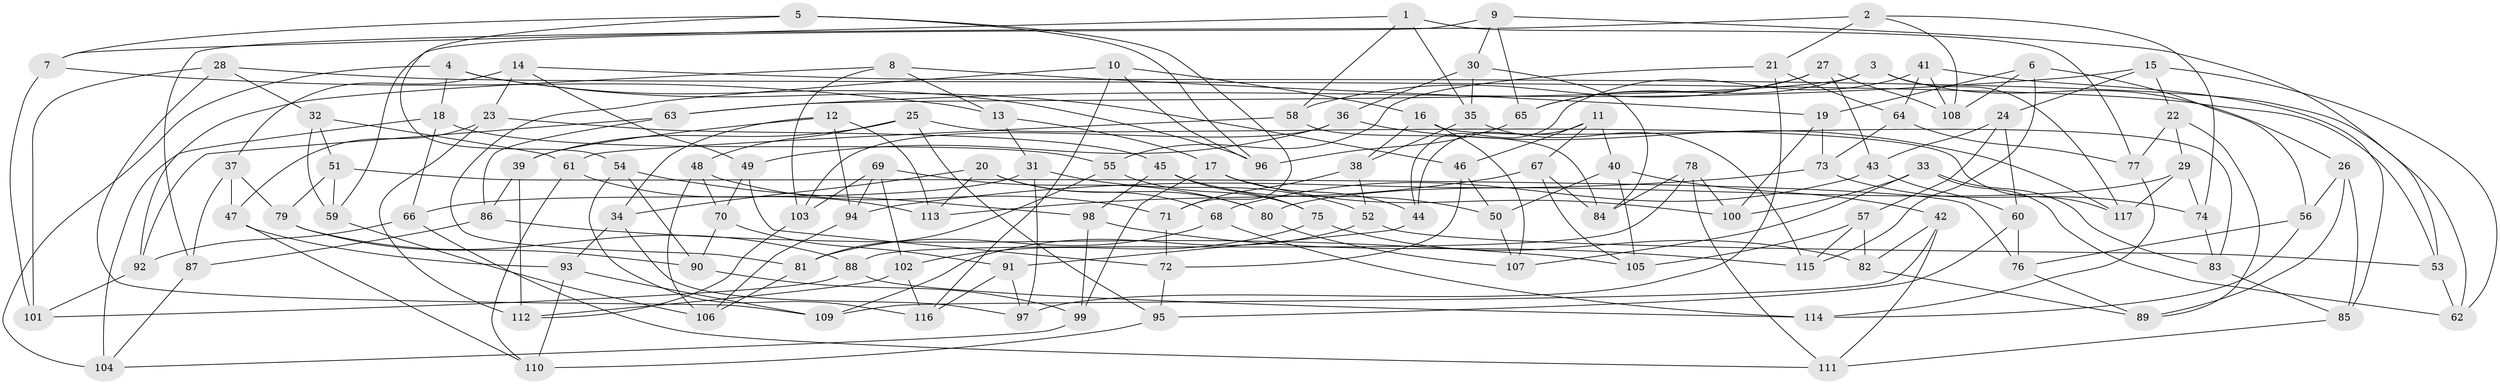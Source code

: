 // Generated by graph-tools (version 1.1) at 2025/16/03/09/25 04:16:36]
// undirected, 117 vertices, 234 edges
graph export_dot {
graph [start="1"]
  node [color=gray90,style=filled];
  1;
  2;
  3;
  4;
  5;
  6;
  7;
  8;
  9;
  10;
  11;
  12;
  13;
  14;
  15;
  16;
  17;
  18;
  19;
  20;
  21;
  22;
  23;
  24;
  25;
  26;
  27;
  28;
  29;
  30;
  31;
  32;
  33;
  34;
  35;
  36;
  37;
  38;
  39;
  40;
  41;
  42;
  43;
  44;
  45;
  46;
  47;
  48;
  49;
  50;
  51;
  52;
  53;
  54;
  55;
  56;
  57;
  58;
  59;
  60;
  61;
  62;
  63;
  64;
  65;
  66;
  67;
  68;
  69;
  70;
  71;
  72;
  73;
  74;
  75;
  76;
  77;
  78;
  79;
  80;
  81;
  82;
  83;
  84;
  85;
  86;
  87;
  88;
  89;
  90;
  91;
  92;
  93;
  94;
  95;
  96;
  97;
  98;
  99;
  100;
  101;
  102;
  103;
  104;
  105;
  106;
  107;
  108;
  109;
  110;
  111;
  112;
  113;
  114;
  115;
  116;
  117;
  1 -- 35;
  1 -- 7;
  1 -- 58;
  1 -- 77;
  2 -- 74;
  2 -- 21;
  2 -- 108;
  2 -- 87;
  3 -- 117;
  3 -- 65;
  3 -- 63;
  3 -- 26;
  4 -- 18;
  4 -- 104;
  4 -- 46;
  4 -- 96;
  5 -- 54;
  5 -- 7;
  5 -- 71;
  5 -- 96;
  6 -- 108;
  6 -- 19;
  6 -- 115;
  6 -- 56;
  7 -- 101;
  7 -- 13;
  8 -- 92;
  8 -- 103;
  8 -- 13;
  8 -- 19;
  9 -- 30;
  9 -- 53;
  9 -- 59;
  9 -- 65;
  10 -- 81;
  10 -- 96;
  10 -- 116;
  10 -- 16;
  11 -- 67;
  11 -- 44;
  11 -- 46;
  11 -- 40;
  12 -- 113;
  12 -- 94;
  12 -- 34;
  12 -- 39;
  13 -- 17;
  13 -- 31;
  14 -- 37;
  14 -- 49;
  14 -- 62;
  14 -- 23;
  15 -- 24;
  15 -- 22;
  15 -- 62;
  15 -- 63;
  16 -- 107;
  16 -- 38;
  16 -- 83;
  17 -- 99;
  17 -- 44;
  17 -- 100;
  18 -- 104;
  18 -- 66;
  18 -- 55;
  19 -- 73;
  19 -- 100;
  20 -- 68;
  20 -- 34;
  20 -- 113;
  20 -- 80;
  21 -- 97;
  21 -- 55;
  21 -- 64;
  22 -- 89;
  22 -- 77;
  22 -- 29;
  23 -- 47;
  23 -- 112;
  23 -- 45;
  24 -- 57;
  24 -- 43;
  24 -- 60;
  25 -- 39;
  25 -- 48;
  25 -- 117;
  25 -- 95;
  26 -- 56;
  26 -- 89;
  26 -- 85;
  27 -- 65;
  27 -- 58;
  27 -- 108;
  27 -- 43;
  28 -- 32;
  28 -- 53;
  28 -- 101;
  28 -- 109;
  29 -- 117;
  29 -- 74;
  29 -- 80;
  30 -- 84;
  30 -- 36;
  30 -- 35;
  31 -- 52;
  31 -- 66;
  31 -- 97;
  32 -- 51;
  32 -- 61;
  32 -- 59;
  33 -- 83;
  33 -- 100;
  33 -- 62;
  33 -- 107;
  34 -- 97;
  34 -- 93;
  35 -- 38;
  35 -- 115;
  36 -- 117;
  36 -- 103;
  36 -- 49;
  37 -- 79;
  37 -- 47;
  37 -- 87;
  38 -- 52;
  38 -- 71;
  39 -- 112;
  39 -- 86;
  40 -- 50;
  40 -- 42;
  40 -- 105;
  41 -- 85;
  41 -- 108;
  41 -- 44;
  41 -- 64;
  42 -- 111;
  42 -- 82;
  42 -- 109;
  43 -- 60;
  43 -- 68;
  44 -- 91;
  45 -- 98;
  45 -- 75;
  45 -- 50;
  46 -- 72;
  46 -- 50;
  47 -- 110;
  47 -- 93;
  48 -- 106;
  48 -- 70;
  48 -- 71;
  49 -- 72;
  49 -- 70;
  50 -- 107;
  51 -- 59;
  51 -- 76;
  51 -- 79;
  52 -- 53;
  52 -- 109;
  53 -- 62;
  54 -- 90;
  54 -- 98;
  54 -- 116;
  55 -- 81;
  55 -- 75;
  56 -- 114;
  56 -- 76;
  57 -- 105;
  57 -- 82;
  57 -- 115;
  58 -- 61;
  58 -- 84;
  59 -- 106;
  60 -- 76;
  60 -- 95;
  61 -- 113;
  61 -- 110;
  63 -- 86;
  63 -- 92;
  64 -- 77;
  64 -- 73;
  65 -- 96;
  66 -- 111;
  66 -- 92;
  67 -- 113;
  67 -- 84;
  67 -- 105;
  68 -- 114;
  68 -- 81;
  69 -- 103;
  69 -- 102;
  69 -- 94;
  69 -- 80;
  70 -- 91;
  70 -- 90;
  71 -- 72;
  72 -- 95;
  73 -- 74;
  73 -- 94;
  74 -- 83;
  75 -- 82;
  75 -- 102;
  76 -- 89;
  77 -- 114;
  78 -- 111;
  78 -- 84;
  78 -- 88;
  78 -- 100;
  79 -- 88;
  79 -- 90;
  80 -- 107;
  81 -- 106;
  82 -- 89;
  83 -- 85;
  85 -- 111;
  86 -- 105;
  86 -- 87;
  87 -- 104;
  88 -- 114;
  88 -- 101;
  90 -- 99;
  91 -- 97;
  91 -- 116;
  92 -- 101;
  93 -- 110;
  93 -- 109;
  94 -- 106;
  95 -- 110;
  98 -- 115;
  98 -- 99;
  99 -- 104;
  102 -- 116;
  102 -- 112;
  103 -- 112;
}
